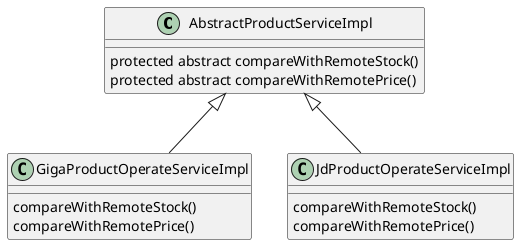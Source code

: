 @startuml
AbstractProductServiceImpl <|-- GigaProductOperateServiceImpl
AbstractProductServiceImpl <|-- JdProductOperateServiceImpl

AbstractProductServiceImpl : protected abstract compareWithRemoteStock()
AbstractProductServiceImpl : protected abstract compareWithRemotePrice()
GigaProductOperateServiceImpl : compareWithRemoteStock()
GigaProductOperateServiceImpl : compareWithRemotePrice()
JdProductOperateServiceImpl : compareWithRemoteStock()
JdProductOperateServiceImpl : compareWithRemotePrice()
@enduml
